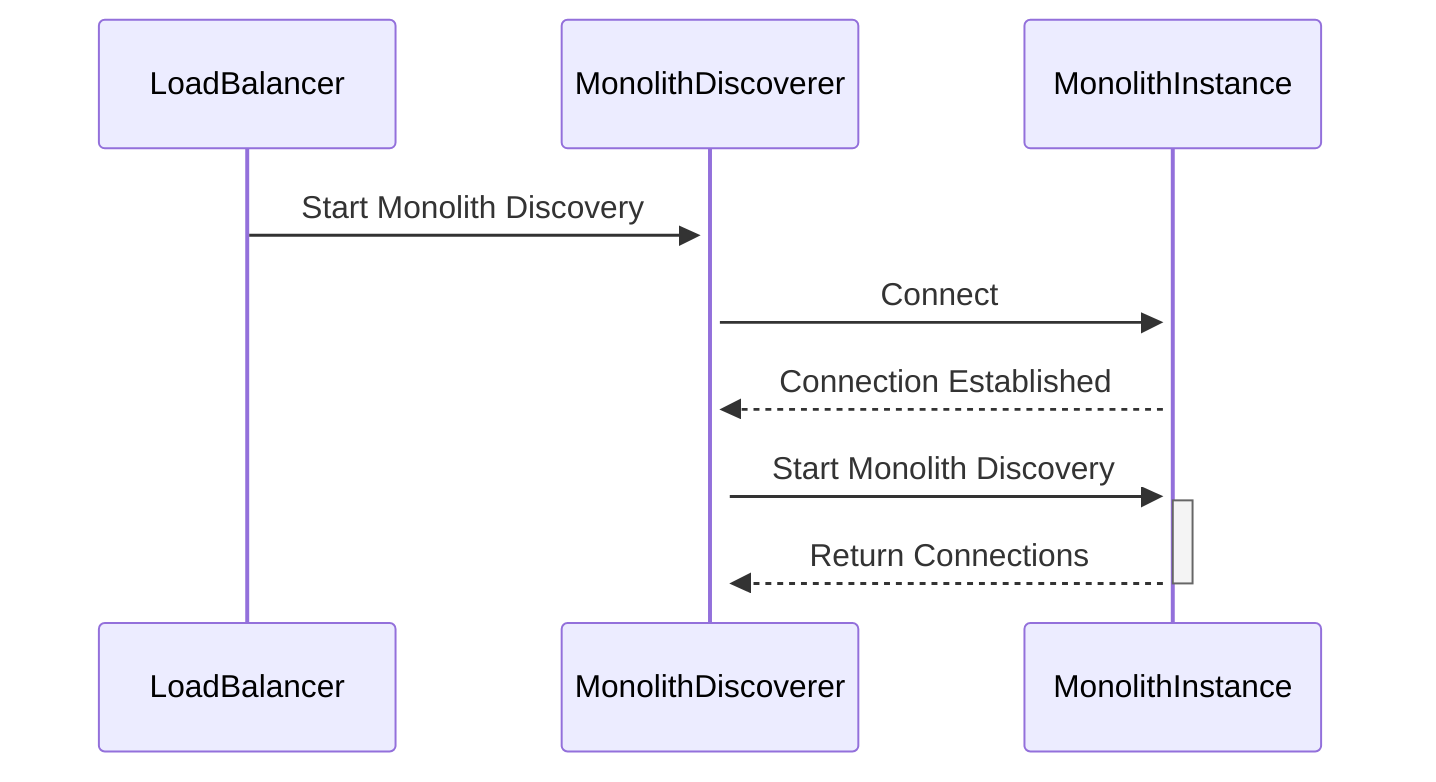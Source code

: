 sequenceDiagram
    LoadBalancer->>+MonolithDiscoverer: Start Monolith Discovery
    MonolithDiscoverer->>+MonolithInstance: Connect
    MonolithInstance-->>+MonolithDiscoverer: Connection Established
    MonolithDiscoverer->>+MonolithInstance: Start Monolith Discovery
    MonolithInstance-->>-MonolithDiscoverer: Return Connections